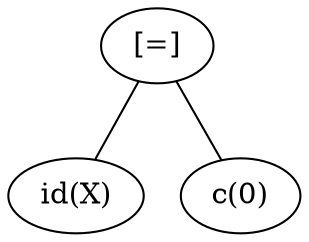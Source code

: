 graph tree_graph0{
	2 -- 3

	2 -- 4

	2 [label="[=]"]

	3 [label="id(X)"]

	2 [label="[=]"]

	4 [label="c(0)"]

}
